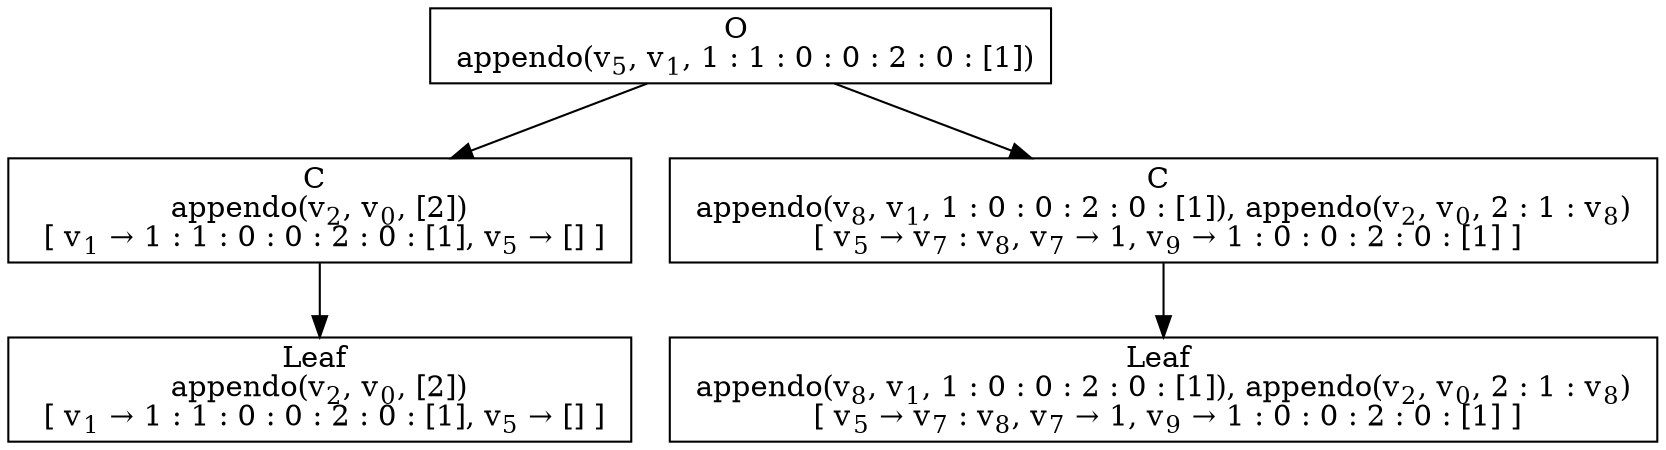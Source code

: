 digraph {
    graph [rankdir=TB
          ,bgcolor=transparent];
    node [shape=box
         ,fillcolor=white
         ,style=filled];
    0 [label=<O <BR/> appendo(v<SUB>5</SUB>, v<SUB>1</SUB>, 1 : 1 : 0 : 0 : 2 : 0 : [1])>];
    1 [label=<C <BR/> appendo(v<SUB>2</SUB>, v<SUB>0</SUB>, [2]) <BR/>  [ v<SUB>1</SUB> &rarr; 1 : 1 : 0 : 0 : 2 : 0 : [1], v<SUB>5</SUB> &rarr; [] ] >];
    2 [label=<C <BR/> appendo(v<SUB>8</SUB>, v<SUB>1</SUB>, 1 : 0 : 0 : 2 : 0 : [1]), appendo(v<SUB>2</SUB>, v<SUB>0</SUB>, 2 : 1 : v<SUB>8</SUB>) <BR/>  [ v<SUB>5</SUB> &rarr; v<SUB>7</SUB> : v<SUB>8</SUB>, v<SUB>7</SUB> &rarr; 1, v<SUB>9</SUB> &rarr; 1 : 0 : 0 : 2 : 0 : [1] ] >];
    3 [label=<Leaf <BR/> appendo(v<SUB>2</SUB>, v<SUB>0</SUB>, [2]) <BR/>  [ v<SUB>1</SUB> &rarr; 1 : 1 : 0 : 0 : 2 : 0 : [1], v<SUB>5</SUB> &rarr; [] ] >];
    4 [label=<Leaf <BR/> appendo(v<SUB>8</SUB>, v<SUB>1</SUB>, 1 : 0 : 0 : 2 : 0 : [1]), appendo(v<SUB>2</SUB>, v<SUB>0</SUB>, 2 : 1 : v<SUB>8</SUB>) <BR/>  [ v<SUB>5</SUB> &rarr; v<SUB>7</SUB> : v<SUB>8</SUB>, v<SUB>7</SUB> &rarr; 1, v<SUB>9</SUB> &rarr; 1 : 0 : 0 : 2 : 0 : [1] ] >];
    0 -> 1 [label=""];
    0 -> 2 [label=""];
    1 -> 3 [label=""];
    2 -> 4 [label=""];
}